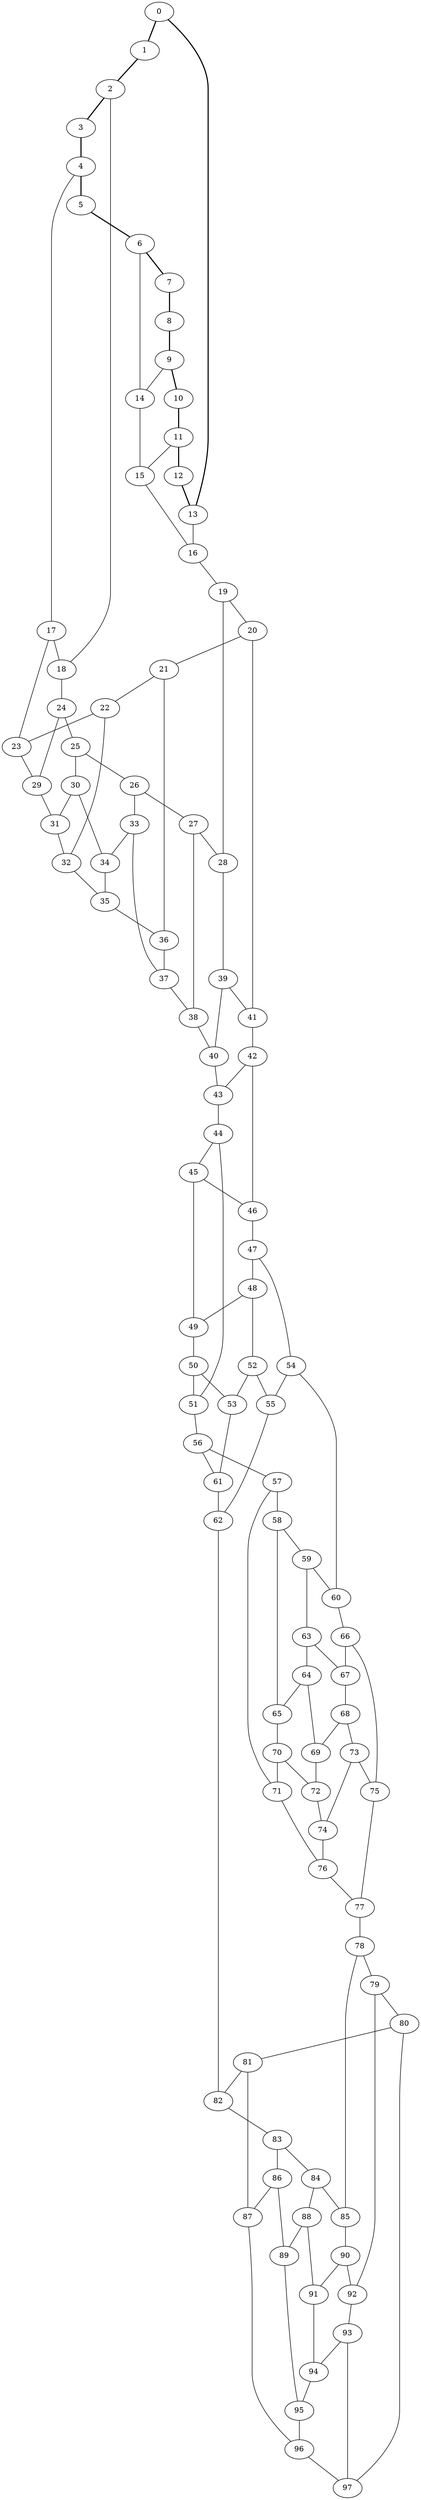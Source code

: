 //Inside of this graph isn't 3-connected
graph G {
0 [ pos = " 26.50,0.00!" ];
0 -- 1[style=bold];
0 -- 13[style=bold];
1 [ pos = " 23.88,11.50!" ];
1 -- 2[style=bold];
2 [ pos = " 16.52,20.72!" ];
2 -- 3[style=bold];
2 -- 18;
3 [ pos = " 5.90,25.84!" ];
3 -- 4[style=bold];
4 [ pos = " -5.90,25.84!" ];
4 -- 5[style=bold];
4 -- 17;
5 [ pos = " -16.52,20.72!" ];
5 -- 6[style=bold];
6 [ pos = " -23.88,11.50!" ];
6 -- 7[style=bold];
6 -- 14;
7 [ pos = " -26.50,0.00!" ];
7 -- 8[style=bold];
8 [ pos = " -23.88,-11.50!" ];
8 -- 9[style=bold];
9 [ pos = " -16.52,-20.72!" ];
9 -- 10[style=bold];
9 -- 14;
10 [ pos = " -5.90,-25.84!" ];
10 -- 11[style=bold];
11 [ pos = " 5.90,-25.84!" ];
11 -- 12[style=bold];
11 -- 15;
12 [ pos = " 16.52,-20.72!" ];
12 -- 13[style=bold];
13 [ pos = " 23.88,-11.50!" ];
13 -- 16;
14 -- 15;
15 -- 16;
16 -- 19;
17 -- 18;
17 -- 23;
18 -- 24;
19 -- 20;
19 -- 28;
20 -- 21;
20 -- 41;
21 -- 22;
21 -- 36;
22 -- 23;
22 -- 32;
23 -- 29;
24 -- 25;
24 -- 29;
25 -- 26;
25 -- 30;
26 -- 27;
26 -- 33;
27 -- 28;
27 -- 38;
28 -- 39;
29 -- 31;
30 -- 31;
30 -- 34;
31 -- 32;
32 -- 35;
33 -- 34;
33 -- 37;
34 -- 35;
35 -- 36;
36 -- 37;
37 -- 38;
38 -- 40;
39 -- 40;
39 -- 41;
40 -- 43;
41 -- 42;
42 -- 43;
42 -- 46;
43 -- 44;
44 -- 45;
44 -- 51;
45 -- 46;
45 -- 49;
46 -- 47;
47 -- 48;
47 -- 54;
48 -- 49;
48 -- 52;
49 -- 50;
50 -- 51;
50 -- 53;
51 -- 56;
52 -- 53;
52 -- 55;
53 -- 61;
54 -- 55;
54 -- 60;
55 -- 62;
56 -- 57;
56 -- 61;
57 -- 58;
57 -- 71;
58 -- 59;
58 -- 65;
59 -- 60;
59 -- 63;
60 -- 66;
61 -- 62;
62 -- 82;
63 -- 64;
63 -- 67;
64 -- 65;
64 -- 69;
65 -- 70;
66 -- 67;
66 -- 75;
67 -- 68;
68 -- 69;
68 -- 73;
69 -- 72;
70 -- 71;
70 -- 72;
71 -- 76;
72 -- 74;
73 -- 74;
73 -- 75;
74 -- 76;
75 -- 77;
76 -- 77;
77 -- 78;
78 -- 79;
78 -- 85;
79 -- 80;
79 -- 92;
80 -- 81;
80 -- 97;
81 -- 82;
81 -- 87;
82 -- 83;
83 -- 84;
83 -- 86;
84 -- 85;
84 -- 88;
85 -- 90;
86 -- 87;
86 -- 89;
87 -- 96;
88 -- 89;
88 -- 91;
89 -- 95;
90 -- 91;
90 -- 92;
91 -- 94;
92 -- 93;
93 -- 94;
93 -- 97;
94 -- 95;
95 -- 96;
96 -- 97;
}

